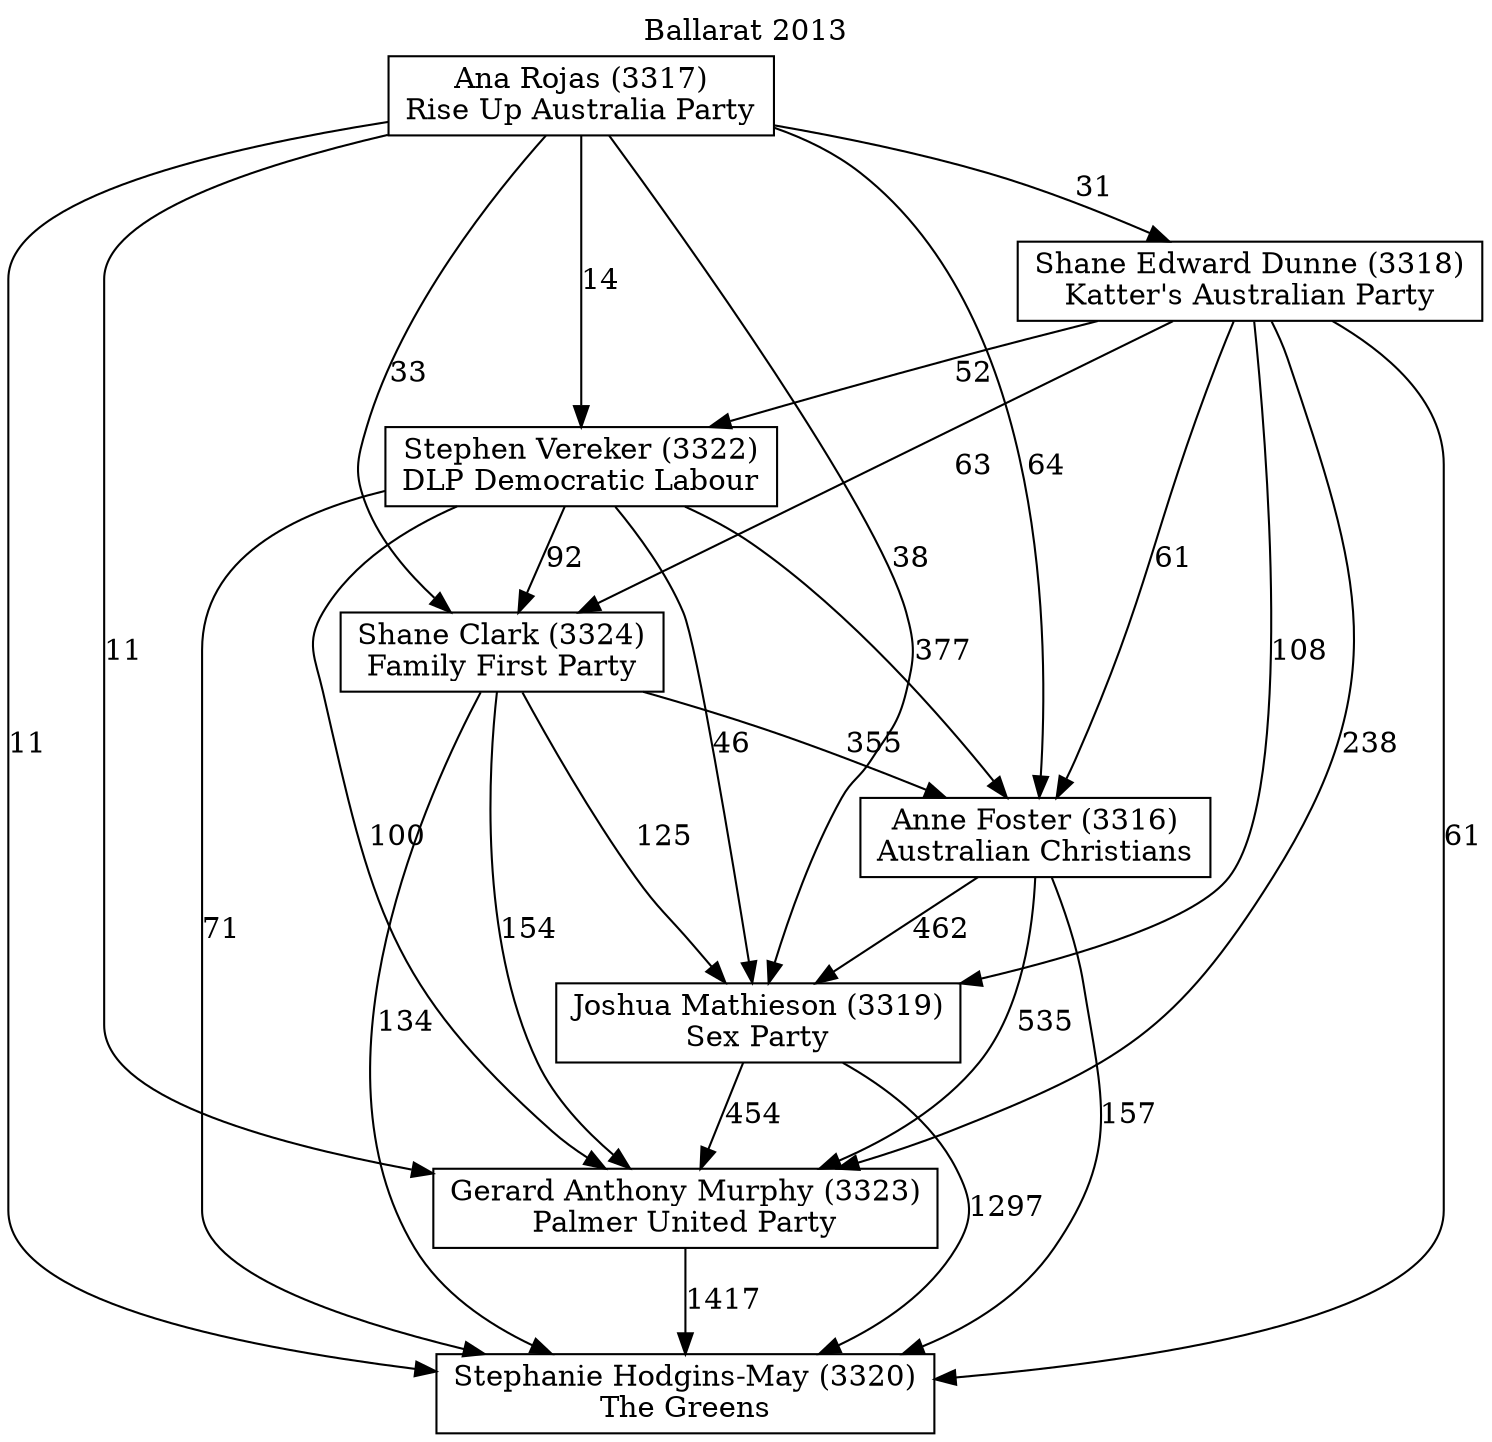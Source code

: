 // House preference flow
digraph "Stephanie Hodgins-May (3320)_Ballarat_2013" {
	graph [label="Ballarat 2013" labelloc=t mclimit=10]
	node [shape=box]
	"Ana Rojas (3317)" [label="Ana Rojas (3317)
Rise Up Australia Party"]
	"Anne Foster (3316)" [label="Anne Foster (3316)
Australian Christians"]
	"Gerard Anthony Murphy (3323)" [label="Gerard Anthony Murphy (3323)
Palmer United Party"]
	"Joshua Mathieson (3319)" [label="Joshua Mathieson (3319)
Sex Party"]
	"Shane Clark (3324)" [label="Shane Clark (3324)
Family First Party"]
	"Shane Edward Dunne (3318)" [label="Shane Edward Dunne (3318)
Katter's Australian Party"]
	"Stephanie Hodgins-May (3320)" [label="Stephanie Hodgins-May (3320)
The Greens"]
	"Stephen Vereker (3322)" [label="Stephen Vereker (3322)
DLP Democratic Labour"]
	"Ana Rojas (3317)" -> "Anne Foster (3316)" [label=64]
	"Ana Rojas (3317)" -> "Gerard Anthony Murphy (3323)" [label=11]
	"Ana Rojas (3317)" -> "Joshua Mathieson (3319)" [label=38]
	"Ana Rojas (3317)" -> "Shane Clark (3324)" [label=33]
	"Ana Rojas (3317)" -> "Shane Edward Dunne (3318)" [label=31]
	"Ana Rojas (3317)" -> "Stephanie Hodgins-May (3320)" [label=11]
	"Ana Rojas (3317)" -> "Stephen Vereker (3322)" [label=14]
	"Anne Foster (3316)" -> "Gerard Anthony Murphy (3323)" [label=535]
	"Anne Foster (3316)" -> "Joshua Mathieson (3319)" [label=462]
	"Anne Foster (3316)" -> "Stephanie Hodgins-May (3320)" [label=157]
	"Gerard Anthony Murphy (3323)" -> "Stephanie Hodgins-May (3320)" [label=1417]
	"Joshua Mathieson (3319)" -> "Gerard Anthony Murphy (3323)" [label=454]
	"Joshua Mathieson (3319)" -> "Stephanie Hodgins-May (3320)" [label=1297]
	"Shane Clark (3324)" -> "Anne Foster (3316)" [label=355]
	"Shane Clark (3324)" -> "Gerard Anthony Murphy (3323)" [label=154]
	"Shane Clark (3324)" -> "Joshua Mathieson (3319)" [label=125]
	"Shane Clark (3324)" -> "Stephanie Hodgins-May (3320)" [label=134]
	"Shane Edward Dunne (3318)" -> "Anne Foster (3316)" [label=61]
	"Shane Edward Dunne (3318)" -> "Gerard Anthony Murphy (3323)" [label=238]
	"Shane Edward Dunne (3318)" -> "Joshua Mathieson (3319)" [label=108]
	"Shane Edward Dunne (3318)" -> "Shane Clark (3324)" [label=63]
	"Shane Edward Dunne (3318)" -> "Stephanie Hodgins-May (3320)" [label=61]
	"Shane Edward Dunne (3318)" -> "Stephen Vereker (3322)" [label=52]
	"Stephen Vereker (3322)" -> "Anne Foster (3316)" [label=377]
	"Stephen Vereker (3322)" -> "Gerard Anthony Murphy (3323)" [label=100]
	"Stephen Vereker (3322)" -> "Joshua Mathieson (3319)" [label=46]
	"Stephen Vereker (3322)" -> "Shane Clark (3324)" [label=92]
	"Stephen Vereker (3322)" -> "Stephanie Hodgins-May (3320)" [label=71]
}
